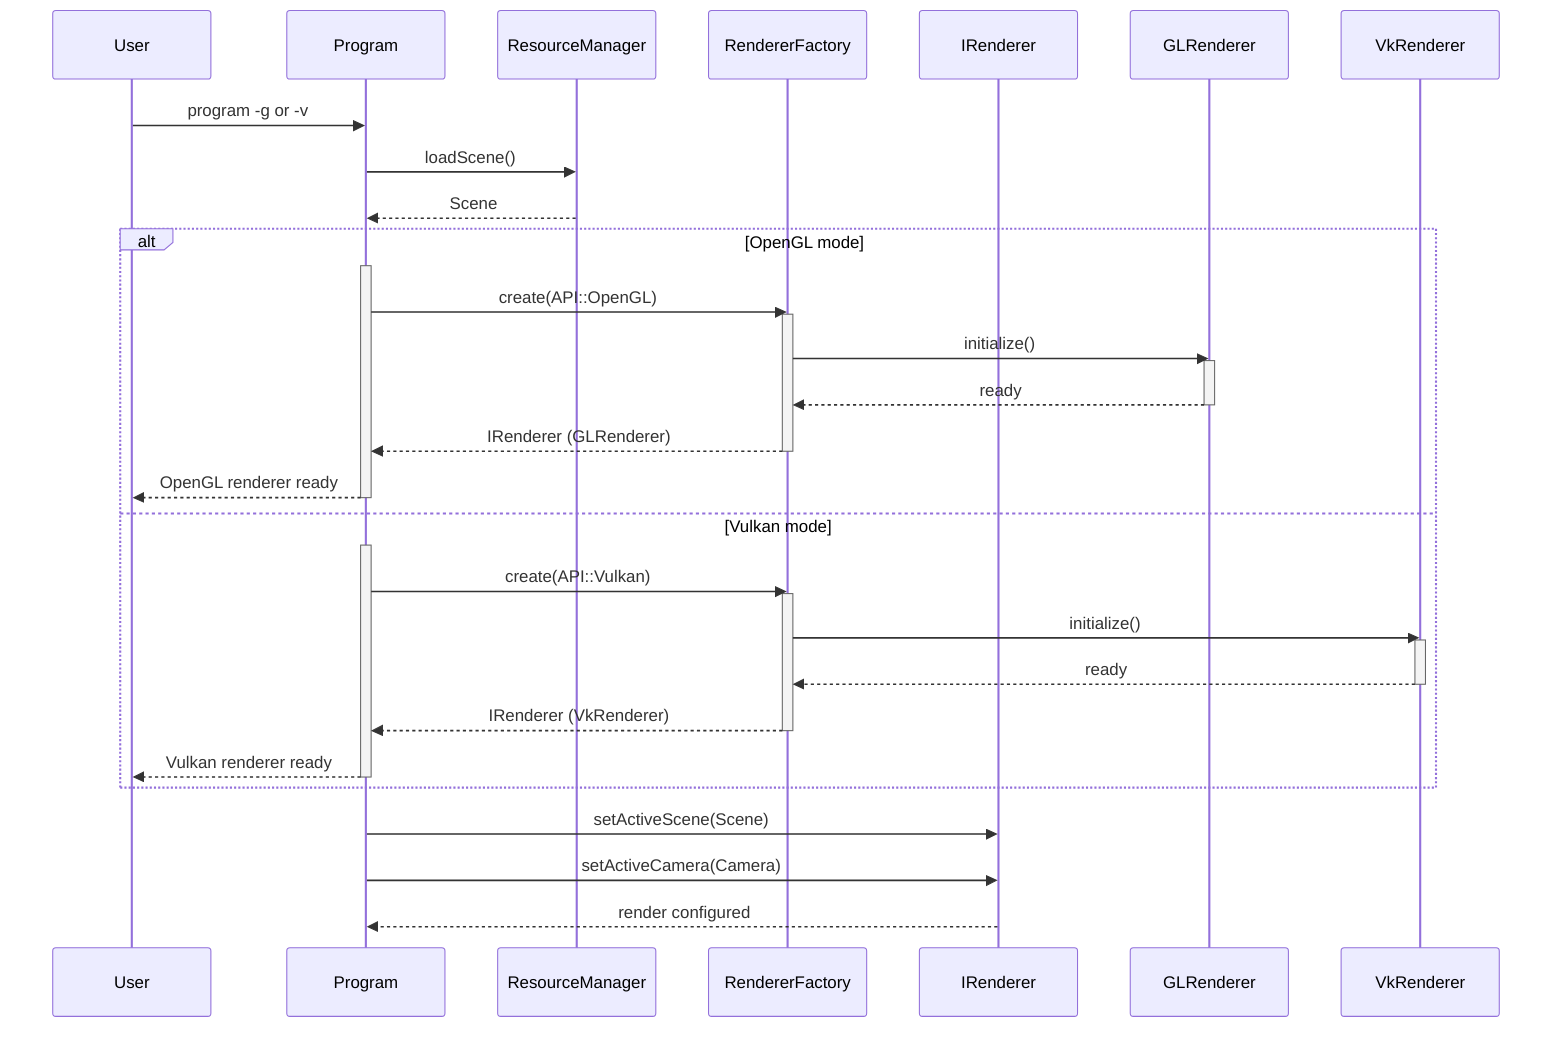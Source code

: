 sequenceDiagram
    participant User
    participant Program
    participant ResourceManager
    participant RendererFactory
    participant IRenderer
    participant GLRenderer
    participant VkRenderer

    User->>Program: program -g or -v

    Program->>ResourceManager: loadScene()
    ResourceManager-->>Program: Scene

    alt OpenGL mode
        activate Program
        Program->>RendererFactory: create(API::OpenGL)
        activate RendererFactory
        RendererFactory->>GLRenderer: initialize()
        activate GLRenderer
        GLRenderer-->>RendererFactory: ready
        deactivate GLRenderer
        RendererFactory-->>Program: IRenderer (GLRenderer)
        deactivate RendererFactory
        Program-->>User: OpenGL renderer ready
        deactivate Program
    else Vulkan mode
        activate Program
        Program->>RendererFactory: create(API::Vulkan)
        activate RendererFactory
        RendererFactory->>VkRenderer: initialize()
        activate VkRenderer
        VkRenderer-->>RendererFactory: ready
        deactivate VkRenderer
        RendererFactory-->>Program: IRenderer (VkRenderer)
        deactivate RendererFactory
        Program-->>User: Vulkan renderer ready
        deactivate Program
    end

    Program->>IRenderer: setActiveScene(Scene)
    Program->>IRenderer: setActiveCamera(Camera)
    IRenderer-->>Program: render configured
